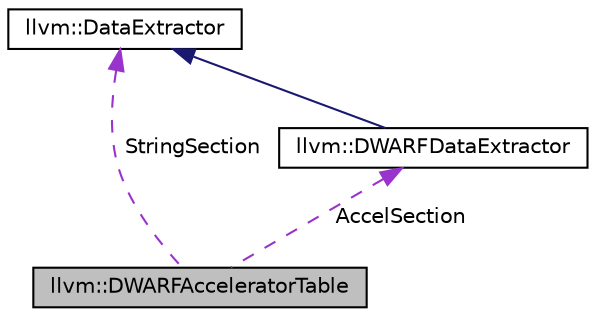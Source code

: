 digraph "llvm::DWARFAcceleratorTable"
{
 // LATEX_PDF_SIZE
  bgcolor="transparent";
  edge [fontname="Helvetica",fontsize="10",labelfontname="Helvetica",labelfontsize="10"];
  node [fontname="Helvetica",fontsize="10",shape=record];
  Node1 [label="llvm::DWARFAcceleratorTable",height=0.2,width=0.4,color="black", fillcolor="grey75", style="filled", fontcolor="black",tooltip="The accelerator tables are designed to allow efficient random access (using a symbol name as a key) i..."];
  Node2 -> Node1 [dir="back",color="darkorchid3",fontsize="10",style="dashed",label=" AccelSection" ,fontname="Helvetica"];
  Node2 [label="llvm::DWARFDataExtractor",height=0.2,width=0.4,color="black",URL="$classllvm_1_1DWARFDataExtractor.html",tooltip="A DataExtractor (typically for an in-memory copy of an object-file section) plus a relocation map for..."];
  Node3 -> Node2 [dir="back",color="midnightblue",fontsize="10",style="solid",fontname="Helvetica"];
  Node3 [label="llvm::DataExtractor",height=0.2,width=0.4,color="black",URL="$classllvm_1_1DataExtractor.html",tooltip=" "];
  Node3 -> Node1 [dir="back",color="darkorchid3",fontsize="10",style="dashed",label=" StringSection" ,fontname="Helvetica"];
}
